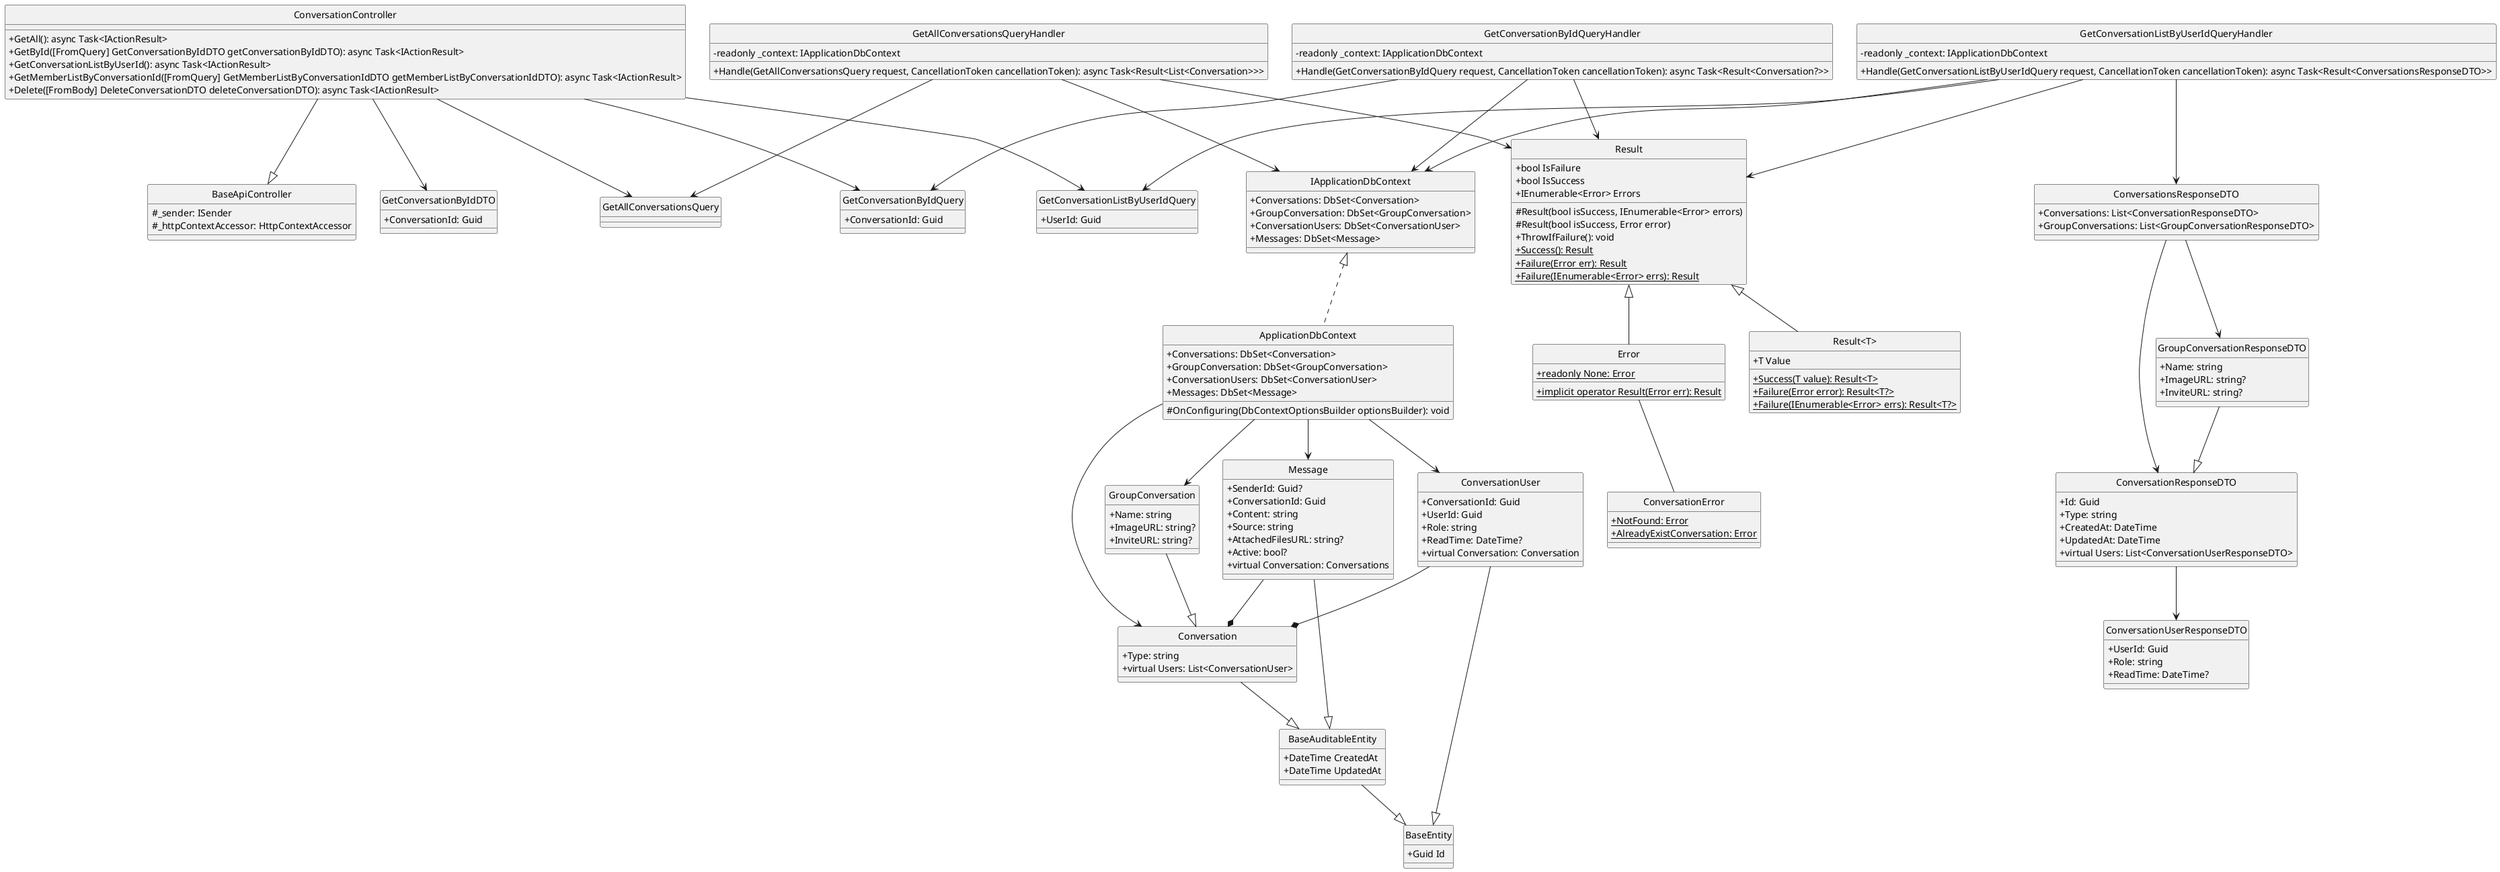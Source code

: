 @startuml 
hide circle
skinparam classAttributeIconSize 0

class BaseApiController {
    #_sender: ISender
    #_httpContextAccessor: HttpContextAccessor
}

class ConversationController {
    +GetAll(): async Task<IActionResult>
    +GetById([FromQuery] GetConversationByIdDTO getConversationByIdDTO): async Task<IActionResult>
    +GetConversationListByUserId(): async Task<IActionResult>
    +GetMemberListByConversationId([FromQuery] GetMemberListByConversationIdDTO getMemberListByConversationIdDTO): async Task<IActionResult>
    +Delete([FromBody] DeleteConversationDTO deleteConversationDTO): async Task<IActionResult>
}

class GetAllConversationsQuery{

}
class GetAllConversationsQueryHandler {
    -readonly _context: IApplicationDbContext
    +Handle(GetAllConversationsQuery request, CancellationToken cancellationToken): async Task<Result<List<Conversation>>>
}

class GetConversationByIdQuery{
    +ConversationId: Guid
}

class GetConversationByIdQueryHandler{
    -readonly _context: IApplicationDbContext
    +Handle(GetConversationByIdQuery request, CancellationToken cancellationToken): async Task<Result<Conversation?>>
}

class GetConversationListByUserIdQuery{
    +UserId: Guid
}

class GetConversationListByUserIdQueryHandler{
    -readonly _context: IApplicationDbContext
    +Handle(GetConversationListByUserIdQuery request, CancellationToken cancellationToken): async Task<Result<ConversationsResponseDTO>>
}

class IApplicationDbContext {
    +Conversations: DbSet<Conversation>
    +GroupConversation: DbSet<GroupConversation>
    +ConversationUsers: DbSet<ConversationUser>
    +Messages: DbSet<Message>
}

class ApplicationDbContext {
    +Conversations: DbSet<Conversation>
    +GroupConversation: DbSet<GroupConversation>
    +ConversationUsers: DbSet<ConversationUser>
    +Messages: DbSet<Message>
    #OnConfiguring(DbContextOptionsBuilder optionsBuilder): void
}

class Result {
    +bool IsFailure
    +bool IsSuccess
    +IEnumerable<Error> Errors
    #Result(bool isSuccess, IEnumerable<Error> errors)
    #Result(bool isSuccess, Error error)
    +ThrowIfFailure(): void
    {static} +Success(): Result
    {static} +Failure(Error err): Result
    {static} +Failure(IEnumerable<Error> errs): Result
}

class "Result<T>" {
    +T Value
    {static} +Success(T value): Result<T>
    {static} +Failure(Error error): Result<T?>
    {static} +Failure(IEnumerable<Error> errs): Result<T?>
}

class Error {
    {static} +readonly None: Error
    {static} +implicit operator Result(Error err): Result
}

class GetConversationByIdDTO{
    +ConversationId: Guid
}

class ConversationsResponseDTO{
    +Conversations: List<ConversationResponseDTO>
    +GroupConversations: List<GroupConversationResponseDTO>
}

class ConversationResponseDTO{
    +Id: Guid
    +Type: string
    +CreatedAt: DateTime
    +UpdatedAt: DateTime
    +virtual Users: List<ConversationUserResponseDTO>
}

class ConversationUserResponseDTO{
    +UserId: Guid
    +Role: string
    +ReadTime: DateTime?
}

class GroupConversationResponseDTO{
    +Name: string
    +ImageURL: string?
    +InviteURL: string?
}

class ConversationError{
    {static} +NotFound: Error
    {static} +AlreadyExistConversation: Error
}

class BaseEntity {
    +Guid Id
}

class BaseAuditableEntity{
    +DateTime CreatedAt
    +DateTime UpdatedAt
}

class Conversation {
    +Type: string
    +virtual Users: List<ConversationUser>
}

class GroupConversation {
    +Name: string
    +ImageURL: string?
    +InviteURL: string?
}

class ConversationUser {
    +ConversationId: Guid
    +UserId: Guid
    +Role: string
    +ReadTime: DateTime?
    +virtual Conversation: Conversation
}

class Message {
    +SenderId: Guid?
    +ConversationId: Guid
    +Content: string
    +Source: string
    +AttachedFilesURL: string?
    +Active: bool?
    +virtual Conversation: Conversations
}

ConversationController --|> BaseApiController
ConversationController --> GetAllConversationsQuery
ConversationController --> GetConversationByIdQuery
ConversationController --> GetConversationListByUserIdQuery

ConversationController --> GetConversationByIdDTO

GetAllConversationsQueryHandler --> GetAllConversationsQuery
GetAllConversationsQueryHandler --> Result
GetAllConversationsQueryHandler --> IApplicationDbContext

GetConversationByIdQueryHandler --> GetConversationByIdQuery
GetConversationByIdQueryHandler --> Result
GetConversationByIdQueryHandler --> IApplicationDbContext

GetConversationListByUserIdQueryHandler --> GetConversationListByUserIdQuery
GetConversationListByUserIdQueryHandler --> Result
GetConversationListByUserIdQueryHandler --> IApplicationDbContext
GetConversationListByUserIdQueryHandler --> ConversationsResponseDTO

ConversationsResponseDTO --> ConversationResponseDTO
ConversationsResponseDTO --> GroupConversationResponseDTO

ConversationResponseDTO --> ConversationUserResponseDTO
GroupConversationResponseDTO --|> ConversationResponseDTO

IApplicationDbContext <|.. ApplicationDbContext
Result <|-- Error
Result <|-- "Result<T>"
Error -- ConversationError

ApplicationDbContext --> Conversation
ApplicationDbContext --> GroupConversation
ApplicationDbContext --> ConversationUser
ApplicationDbContext --> Message

Conversation --|> BaseAuditableEntity
GroupConversation --|> Conversation
ConversationUser --|> BaseEntity
ConversationUser --* Conversation
Message --|> BaseAuditableEntity
Message --* Conversation
BaseAuditableEntity --|> BaseEntity
@enduml